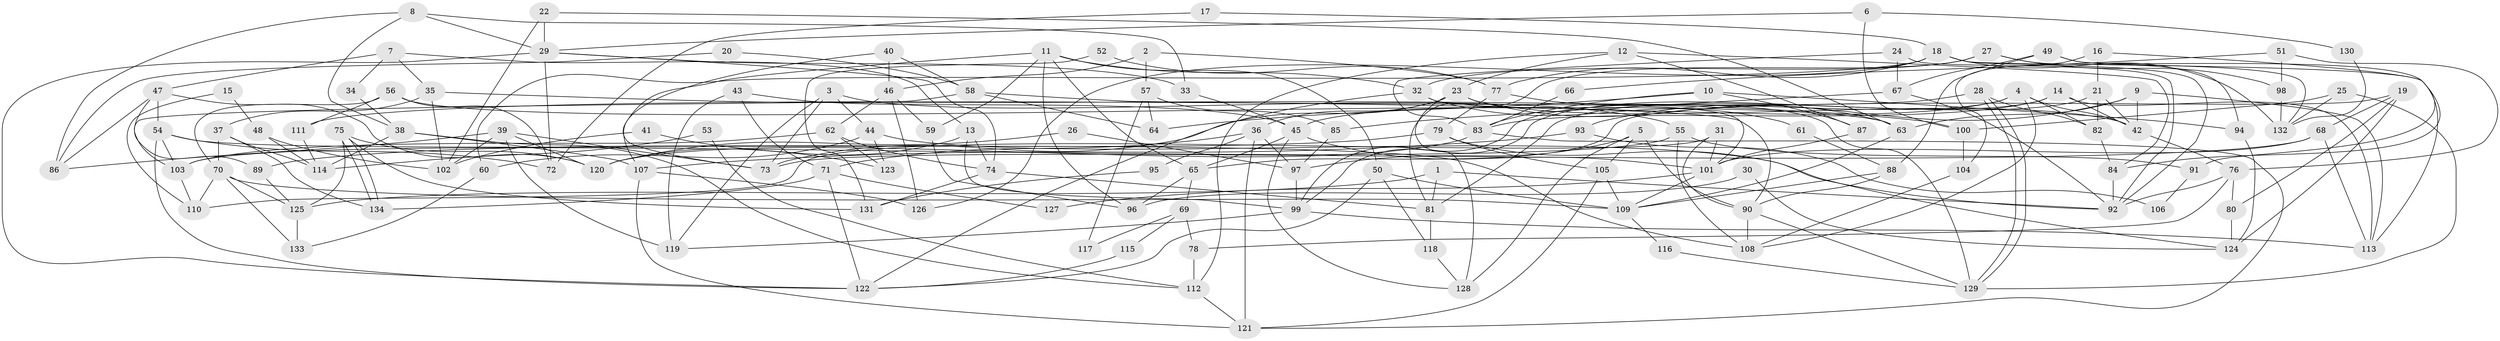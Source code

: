 // Generated by graph-tools (version 1.1) at 2025/11/02/27/25 16:11:21]
// undirected, 134 vertices, 268 edges
graph export_dot {
graph [start="1"]
  node [color=gray90,style=filled];
  1;
  2;
  3;
  4;
  5;
  6;
  7;
  8;
  9;
  10;
  11;
  12;
  13;
  14;
  15;
  16;
  17;
  18;
  19;
  20;
  21;
  22;
  23;
  24;
  25;
  26;
  27;
  28;
  29;
  30;
  31;
  32;
  33;
  34;
  35;
  36;
  37;
  38;
  39;
  40;
  41;
  42;
  43;
  44;
  45;
  46;
  47;
  48;
  49;
  50;
  51;
  52;
  53;
  54;
  55;
  56;
  57;
  58;
  59;
  60;
  61;
  62;
  63;
  64;
  65;
  66;
  67;
  68;
  69;
  70;
  71;
  72;
  73;
  74;
  75;
  76;
  77;
  78;
  79;
  80;
  81;
  82;
  83;
  84;
  85;
  86;
  87;
  88;
  89;
  90;
  91;
  92;
  93;
  94;
  95;
  96;
  97;
  98;
  99;
  100;
  101;
  102;
  103;
  104;
  105;
  106;
  107;
  108;
  109;
  110;
  111;
  112;
  113;
  114;
  115;
  116;
  117;
  118;
  119;
  120;
  121;
  122;
  123;
  124;
  125;
  126;
  127;
  128;
  129;
  130;
  131;
  132;
  133;
  134;
  1 -- 125;
  1 -- 92;
  1 -- 81;
  2 -- 77;
  2 -- 46;
  2 -- 57;
  3 -- 73;
  3 -- 119;
  3 -- 44;
  3 -- 55;
  4 -- 99;
  4 -- 45;
  4 -- 42;
  4 -- 82;
  4 -- 108;
  5 -- 128;
  5 -- 105;
  5 -- 90;
  5 -- 97;
  6 -- 29;
  6 -- 100;
  6 -- 130;
  7 -- 13;
  7 -- 47;
  7 -- 34;
  7 -- 35;
  8 -- 29;
  8 -- 33;
  8 -- 38;
  8 -- 86;
  9 -- 42;
  9 -- 113;
  9 -- 63;
  9 -- 93;
  10 -- 83;
  10 -- 87;
  10 -- 64;
  10 -- 94;
  11 -- 96;
  11 -- 50;
  11 -- 32;
  11 -- 59;
  11 -- 65;
  11 -- 107;
  12 -- 23;
  12 -- 84;
  12 -- 87;
  12 -- 112;
  13 -- 99;
  13 -- 120;
  13 -- 74;
  14 -- 99;
  14 -- 113;
  14 -- 42;
  14 -- 83;
  15 -- 110;
  15 -- 48;
  16 -- 84;
  16 -- 21;
  16 -- 104;
  17 -- 72;
  17 -- 18;
  18 -- 92;
  18 -- 132;
  18 -- 60;
  18 -- 77;
  18 -- 113;
  18 -- 126;
  19 -- 68;
  19 -- 80;
  19 -- 65;
  19 -- 124;
  20 -- 86;
  20 -- 58;
  21 -- 42;
  21 -- 81;
  21 -- 82;
  22 -- 63;
  22 -- 102;
  22 -- 29;
  23 -- 42;
  23 -- 36;
  23 -- 63;
  23 -- 73;
  23 -- 128;
  24 -- 83;
  24 -- 92;
  24 -- 67;
  25 -- 100;
  25 -- 129;
  25 -- 132;
  26 -- 120;
  26 -- 97;
  27 -- 81;
  27 -- 32;
  27 -- 94;
  27 -- 98;
  28 -- 129;
  28 -- 129;
  28 -- 82;
  28 -- 111;
  29 -- 74;
  29 -- 33;
  29 -- 72;
  29 -- 122;
  30 -- 96;
  30 -- 124;
  31 -- 90;
  31 -- 110;
  31 -- 101;
  32 -- 101;
  32 -- 61;
  32 -- 122;
  33 -- 45;
  34 -- 38;
  35 -- 37;
  35 -- 100;
  35 -- 102;
  36 -- 121;
  36 -- 97;
  36 -- 71;
  36 -- 95;
  37 -- 134;
  37 -- 70;
  37 -- 114;
  38 -- 107;
  38 -- 112;
  38 -- 114;
  39 -- 120;
  39 -- 86;
  39 -- 73;
  39 -- 102;
  39 -- 119;
  40 -- 58;
  40 -- 73;
  40 -- 46;
  41 -- 123;
  41 -- 102;
  42 -- 76;
  43 -- 71;
  43 -- 45;
  43 -- 119;
  44 -- 60;
  44 -- 92;
  44 -- 123;
  45 -- 128;
  45 -- 65;
  45 -- 101;
  46 -- 126;
  46 -- 59;
  46 -- 62;
  47 -- 54;
  47 -- 89;
  47 -- 86;
  47 -- 120;
  48 -- 102;
  48 -- 114;
  49 -- 88;
  49 -- 67;
  49 -- 91;
  49 -- 132;
  50 -- 109;
  50 -- 122;
  50 -- 118;
  51 -- 76;
  51 -- 98;
  51 -- 66;
  52 -- 77;
  52 -- 131;
  53 -- 112;
  53 -- 114;
  54 -- 72;
  54 -- 122;
  54 -- 103;
  54 -- 108;
  55 -- 108;
  55 -- 91;
  55 -- 103;
  56 -- 111;
  56 -- 63;
  56 -- 70;
  56 -- 72;
  57 -- 64;
  57 -- 85;
  57 -- 117;
  58 -- 103;
  58 -- 90;
  58 -- 64;
  59 -- 96;
  60 -- 133;
  61 -- 88;
  62 -- 103;
  62 -- 74;
  62 -- 123;
  63 -- 109;
  65 -- 69;
  65 -- 96;
  66 -- 83;
  67 -- 85;
  67 -- 92;
  68 -- 73;
  68 -- 101;
  68 -- 113;
  69 -- 78;
  69 -- 115;
  69 -- 117;
  70 -- 109;
  70 -- 110;
  70 -- 125;
  70 -- 133;
  71 -- 122;
  71 -- 127;
  71 -- 134;
  74 -- 81;
  74 -- 131;
  75 -- 120;
  75 -- 134;
  75 -- 134;
  75 -- 125;
  75 -- 131;
  76 -- 92;
  76 -- 78;
  76 -- 80;
  77 -- 129;
  77 -- 79;
  78 -- 112;
  79 -- 124;
  79 -- 89;
  79 -- 105;
  80 -- 124;
  81 -- 118;
  82 -- 84;
  83 -- 121;
  83 -- 120;
  84 -- 92;
  85 -- 97;
  87 -- 101;
  88 -- 109;
  88 -- 90;
  89 -- 125;
  90 -- 108;
  90 -- 129;
  91 -- 106;
  93 -- 107;
  93 -- 106;
  94 -- 124;
  95 -- 131;
  97 -- 99;
  98 -- 132;
  99 -- 119;
  99 -- 113;
  100 -- 104;
  101 -- 109;
  101 -- 127;
  103 -- 110;
  104 -- 108;
  105 -- 109;
  105 -- 121;
  107 -- 121;
  107 -- 126;
  109 -- 116;
  111 -- 114;
  112 -- 121;
  115 -- 122;
  116 -- 129;
  118 -- 128;
  125 -- 133;
  130 -- 132;
}
